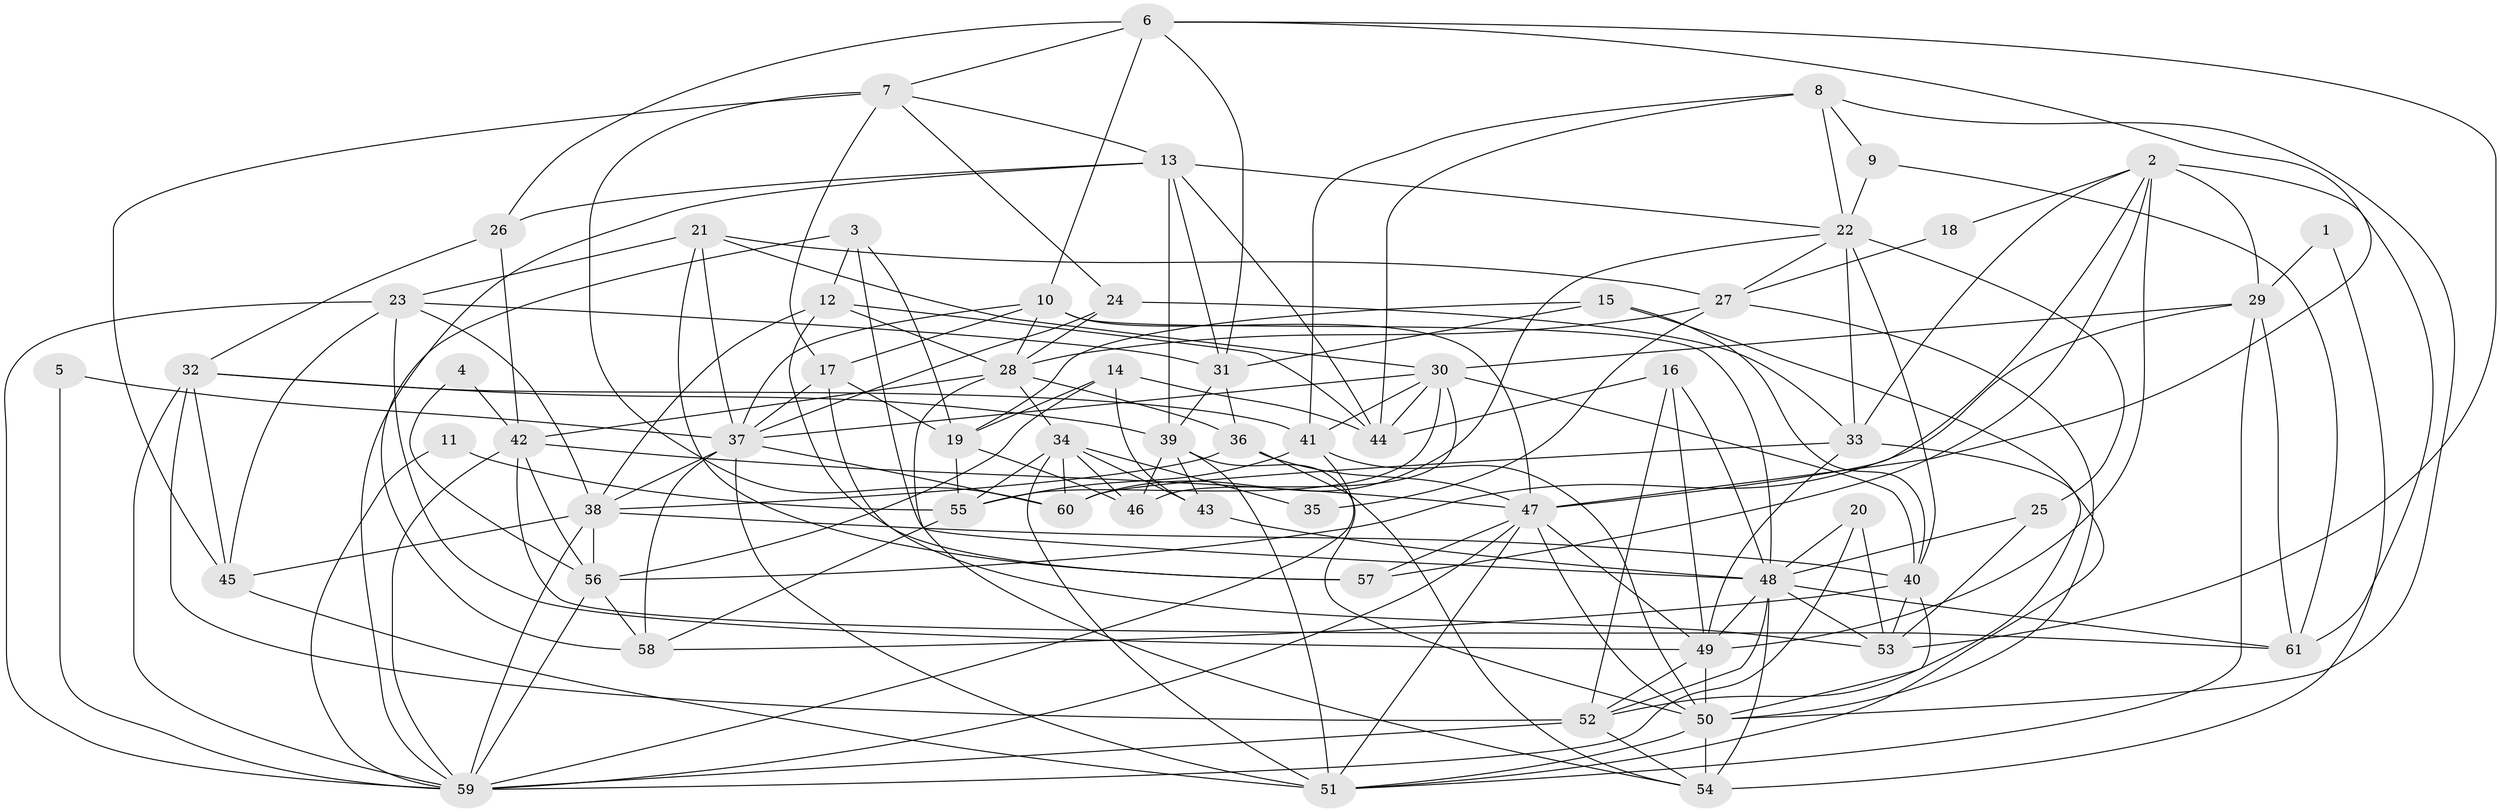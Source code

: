 // original degree distribution, {3: 0.29508196721311475, 6: 0.11475409836065574, 2: 0.10655737704918032, 5: 0.20491803278688525, 4: 0.26229508196721313, 9: 0.00819672131147541, 8: 0.00819672131147541}
// Generated by graph-tools (version 1.1) at 2025/50/03/09/25 03:50:01]
// undirected, 61 vertices, 174 edges
graph export_dot {
graph [start="1"]
  node [color=gray90,style=filled];
  1;
  2;
  3;
  4;
  5;
  6;
  7;
  8;
  9;
  10;
  11;
  12;
  13;
  14;
  15;
  16;
  17;
  18;
  19;
  20;
  21;
  22;
  23;
  24;
  25;
  26;
  27;
  28;
  29;
  30;
  31;
  32;
  33;
  34;
  35;
  36;
  37;
  38;
  39;
  40;
  41;
  42;
  43;
  44;
  45;
  46;
  47;
  48;
  49;
  50;
  51;
  52;
  53;
  54;
  55;
  56;
  57;
  58;
  59;
  60;
  61;
  1 -- 29 [weight=1.0];
  1 -- 54 [weight=1.0];
  2 -- 18 [weight=1.0];
  2 -- 29 [weight=1.0];
  2 -- 33 [weight=1.0];
  2 -- 47 [weight=1.0];
  2 -- 49 [weight=1.0];
  2 -- 57 [weight=1.0];
  2 -- 61 [weight=1.0];
  3 -- 12 [weight=1.0];
  3 -- 19 [weight=1.0];
  3 -- 48 [weight=1.0];
  3 -- 58 [weight=1.0];
  4 -- 42 [weight=1.0];
  4 -- 56 [weight=1.0];
  5 -- 37 [weight=1.0];
  5 -- 59 [weight=1.0];
  6 -- 7 [weight=1.0];
  6 -- 10 [weight=1.0];
  6 -- 26 [weight=1.0];
  6 -- 31 [weight=1.0];
  6 -- 47 [weight=1.0];
  6 -- 53 [weight=1.0];
  7 -- 13 [weight=1.0];
  7 -- 17 [weight=1.0];
  7 -- 24 [weight=1.0];
  7 -- 45 [weight=1.0];
  7 -- 60 [weight=1.0];
  8 -- 9 [weight=1.0];
  8 -- 22 [weight=1.0];
  8 -- 41 [weight=1.0];
  8 -- 44 [weight=1.0];
  8 -- 50 [weight=1.0];
  9 -- 22 [weight=1.0];
  9 -- 61 [weight=1.0];
  10 -- 17 [weight=1.0];
  10 -- 28 [weight=1.0];
  10 -- 37 [weight=1.0];
  10 -- 47 [weight=1.0];
  10 -- 48 [weight=1.0];
  11 -- 55 [weight=1.0];
  11 -- 59 [weight=1.0];
  12 -- 28 [weight=1.0];
  12 -- 38 [weight=1.0];
  12 -- 44 [weight=1.0];
  12 -- 57 [weight=1.0];
  13 -- 22 [weight=1.0];
  13 -- 26 [weight=1.0];
  13 -- 31 [weight=1.0];
  13 -- 39 [weight=1.0];
  13 -- 44 [weight=1.0];
  13 -- 59 [weight=1.0];
  14 -- 19 [weight=1.0];
  14 -- 43 [weight=1.0];
  14 -- 44 [weight=1.0];
  14 -- 56 [weight=1.0];
  15 -- 19 [weight=1.0];
  15 -- 31 [weight=1.0];
  15 -- 40 [weight=1.0];
  15 -- 52 [weight=1.0];
  16 -- 44 [weight=1.0];
  16 -- 48 [weight=1.0];
  16 -- 49 [weight=1.0];
  16 -- 52 [weight=1.0];
  17 -- 19 [weight=1.0];
  17 -- 37 [weight=1.0];
  17 -- 53 [weight=1.0];
  18 -- 27 [weight=1.0];
  19 -- 46 [weight=1.0];
  19 -- 55 [weight=1.0];
  20 -- 48 [weight=1.0];
  20 -- 53 [weight=1.0];
  20 -- 59 [weight=1.0];
  21 -- 23 [weight=1.0];
  21 -- 27 [weight=1.0];
  21 -- 30 [weight=1.0];
  21 -- 37 [weight=1.0];
  21 -- 57 [weight=1.0];
  22 -- 25 [weight=1.0];
  22 -- 27 [weight=1.0];
  22 -- 33 [weight=1.0];
  22 -- 40 [weight=1.0];
  22 -- 60 [weight=1.0];
  23 -- 31 [weight=1.0];
  23 -- 38 [weight=1.0];
  23 -- 45 [weight=1.0];
  23 -- 49 [weight=1.0];
  23 -- 59 [weight=1.0];
  24 -- 28 [weight=1.0];
  24 -- 33 [weight=1.0];
  24 -- 37 [weight=1.0];
  25 -- 48 [weight=1.0];
  25 -- 53 [weight=1.0];
  26 -- 32 [weight=1.0];
  26 -- 42 [weight=1.0];
  27 -- 28 [weight=1.0];
  27 -- 35 [weight=1.0];
  27 -- 50 [weight=1.0];
  28 -- 34 [weight=1.0];
  28 -- 36 [weight=1.0];
  28 -- 42 [weight=1.0];
  28 -- 54 [weight=1.0];
  29 -- 30 [weight=1.0];
  29 -- 51 [weight=1.0];
  29 -- 56 [weight=1.0];
  29 -- 61 [weight=1.0];
  30 -- 37 [weight=1.0];
  30 -- 40 [weight=1.0];
  30 -- 41 [weight=1.0];
  30 -- 44 [weight=1.0];
  30 -- 46 [weight=1.0];
  30 -- 55 [weight=1.0];
  31 -- 36 [weight=1.0];
  31 -- 39 [weight=1.0];
  32 -- 39 [weight=1.0];
  32 -- 41 [weight=1.0];
  32 -- 45 [weight=1.0];
  32 -- 52 [weight=1.0];
  32 -- 59 [weight=1.0];
  33 -- 49 [weight=1.0];
  33 -- 51 [weight=1.0];
  33 -- 60 [weight=1.0];
  34 -- 35 [weight=1.0];
  34 -- 43 [weight=1.0];
  34 -- 46 [weight=1.0];
  34 -- 51 [weight=1.0];
  34 -- 55 [weight=1.0];
  34 -- 60 [weight=1.0];
  36 -- 38 [weight=1.0];
  36 -- 47 [weight=1.0];
  36 -- 54 [weight=1.0];
  37 -- 38 [weight=1.0];
  37 -- 51 [weight=1.0];
  37 -- 58 [weight=1.0];
  37 -- 60 [weight=1.0];
  38 -- 40 [weight=1.0];
  38 -- 45 [weight=1.0];
  38 -- 56 [weight=1.0];
  38 -- 59 [weight=1.0];
  39 -- 43 [weight=1.0];
  39 -- 46 [weight=1.0];
  39 -- 50 [weight=1.0];
  39 -- 51 [weight=1.0];
  40 -- 50 [weight=1.0];
  40 -- 53 [weight=1.0];
  40 -- 58 [weight=1.0];
  41 -- 50 [weight=1.0];
  41 -- 55 [weight=1.0];
  41 -- 59 [weight=1.0];
  42 -- 47 [weight=1.0];
  42 -- 56 [weight=1.0];
  42 -- 59 [weight=1.0];
  42 -- 61 [weight=1.0];
  43 -- 48 [weight=1.0];
  45 -- 51 [weight=1.0];
  47 -- 49 [weight=1.0];
  47 -- 50 [weight=1.0];
  47 -- 51 [weight=1.0];
  47 -- 57 [weight=1.0];
  47 -- 59 [weight=1.0];
  48 -- 49 [weight=2.0];
  48 -- 52 [weight=1.0];
  48 -- 53 [weight=1.0];
  48 -- 54 [weight=1.0];
  48 -- 61 [weight=1.0];
  49 -- 50 [weight=2.0];
  49 -- 52 [weight=1.0];
  50 -- 51 [weight=1.0];
  50 -- 54 [weight=2.0];
  52 -- 54 [weight=1.0];
  52 -- 59 [weight=2.0];
  55 -- 58 [weight=1.0];
  56 -- 58 [weight=1.0];
  56 -- 59 [weight=1.0];
}
